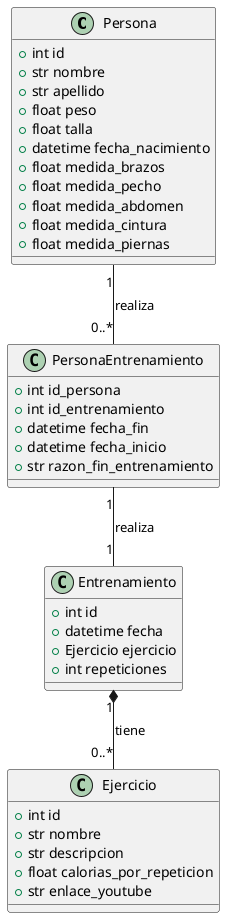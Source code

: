 @startuml

class Persona {
  +int id
  +str nombre
  +str apellido
  +float peso
  +float talla
  +datetime fecha_nacimiento
  +float medida_brazos
  +float medida_pecho
  +float medida_abdomen
  +float medida_cintura
  +float medida_piernas
}

class PersonaEntrenamiento {
  +int id_persona
  +int id_entrenamiento
  +datetime fecha_fin
  +datetime fecha_inicio
  +str razon_fin_entrenamiento
}

class Entrenamiento {
  +int id
  +datetime fecha
  +Ejercicio ejercicio
  +int repeticiones
}

class Ejercicio {
  +int id
  +str nombre
  +str descripcion
  +float calorias_por_repeticion
  +str enlace_youtube
}

Persona "1" -- "0..*" PersonaEntrenamiento : realiza
PersonaEntrenamiento "1" -- "1" Entrenamiento : realiza
Entrenamiento "1" *-- "0..*" Ejercicio : tiene

@enduml